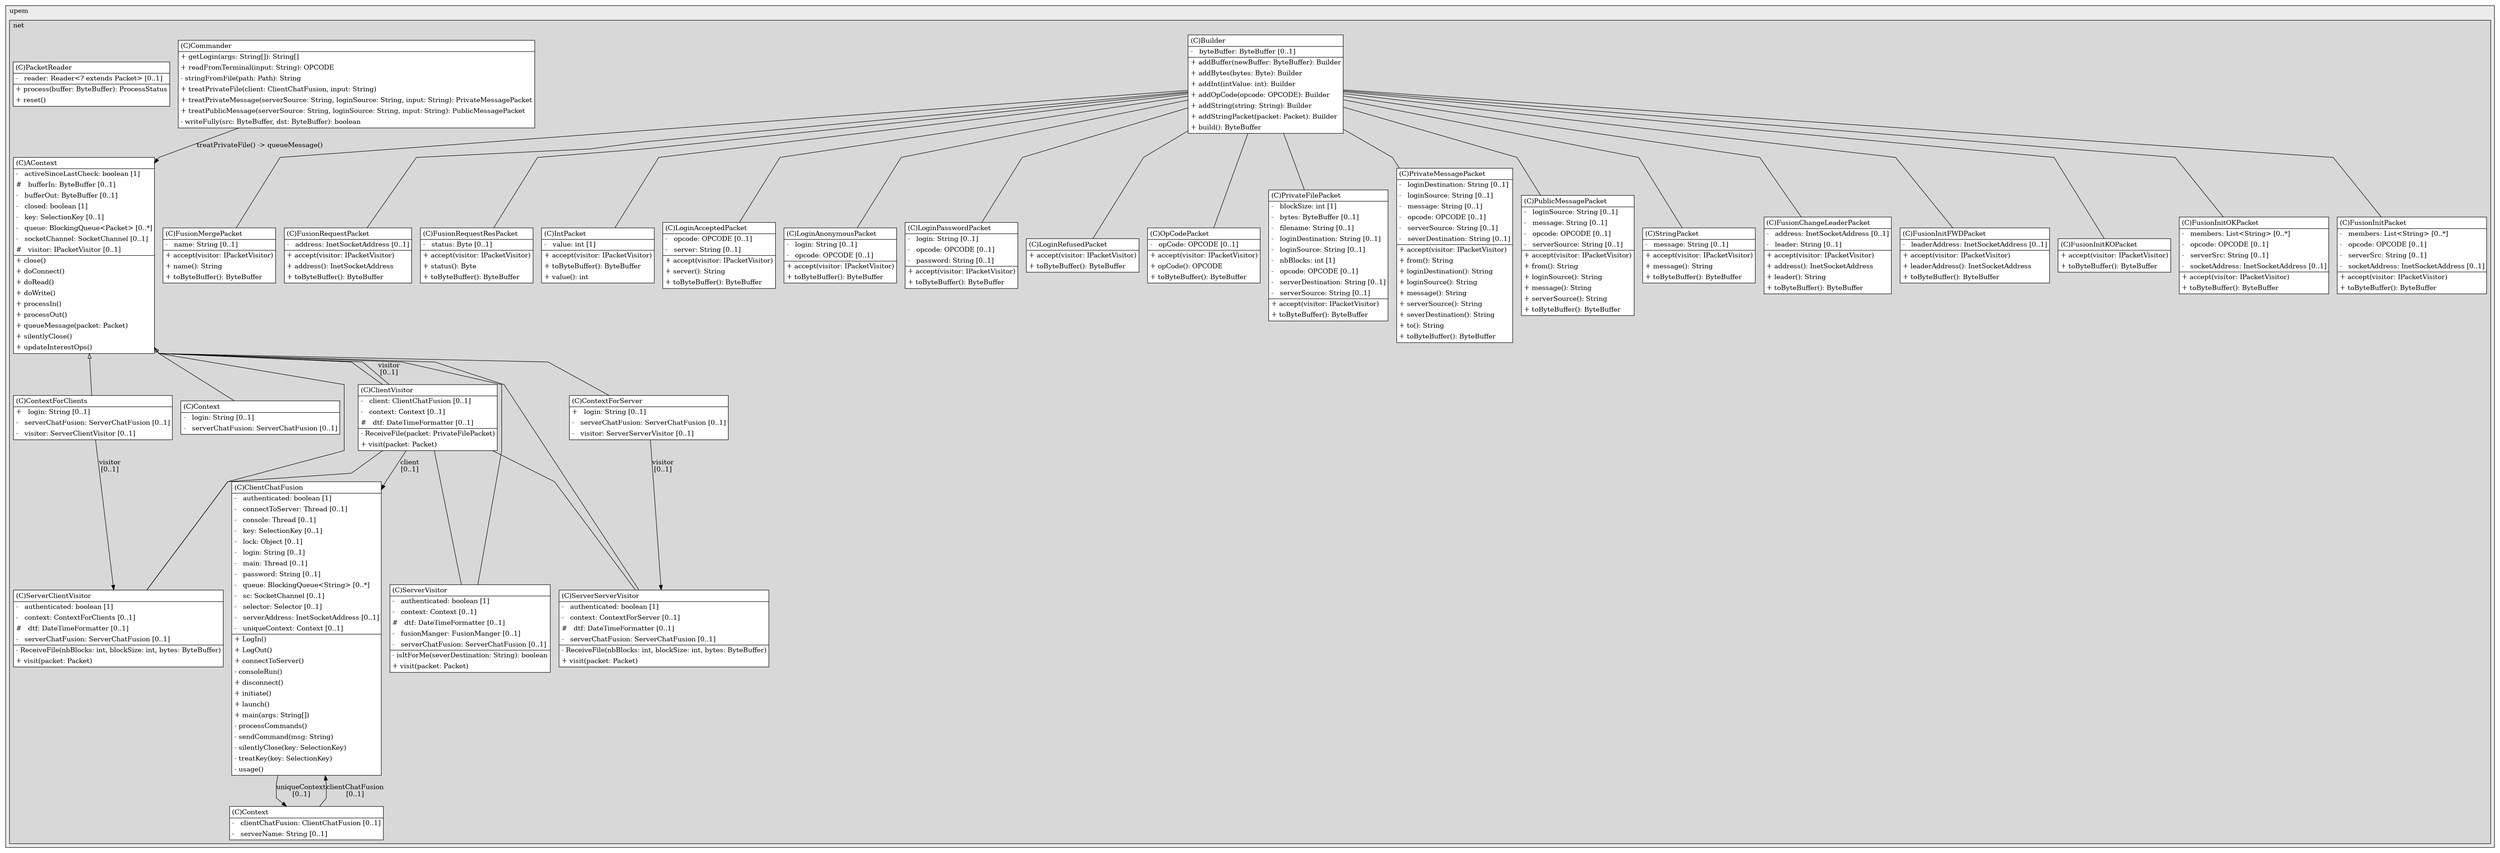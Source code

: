 @startuml

/' diagram meta data start
config=StructureConfiguration;
{
  "projectClassification": {
    "searchMode": "OpenProject", // OpenProject, AllProjects
    "includedProjects": "",
    "pathEndKeywords": "*.impl",
    "isClientPath": "",
    "isClientName": "",
    "isTestPath": "",
    "isTestName": "",
    "isMappingPath": "",
    "isMappingName": "",
    "isDataAccessPath": "",
    "isDataAccessName": "",
    "isDataStructurePath": "",
    "isDataStructureName": "",
    "isInterfaceStructuresPath": "",
    "isInterfaceStructuresName": "",
    "isEntryPointPath": "",
    "isEntryPointName": "",
    "treatFinalFieldsAsMandatory": false
  },
  "graphRestriction": {
    "classPackageExcludeFilter": "",
    "classPackageIncludeFilter": "",
    "classNameExcludeFilter": "",
    "classNameIncludeFilter": "",
    "methodNameExcludeFilter": "",
    "methodNameIncludeFilter": "",
    "removeByInheritance": "", // inheritance/annotation based filtering is done in a second step
    "removeByAnnotation": "",
    "removeByClassPackage": "", // cleanup the graph after inheritance/annotation based filtering is done
    "removeByClassName": "",
    "cutMappings": false,
    "cutEnum": true,
    "cutTests": true,
    "cutClient": true,
    "cutDataAccess": true,
    "cutInterfaceStructures": true,
    "cutDataStructures": true,
    "cutGetterAndSetter": true,
    "cutConstructors": true
  },
  "graphTraversal": {
    "forwardDepth": 3,
    "backwardDepth": 3,
    "classPackageExcludeFilter": "",
    "classPackageIncludeFilter": "",
    "classNameExcludeFilter": "",
    "classNameIncludeFilter": "",
    "methodNameExcludeFilter": "",
    "methodNameIncludeFilter": "",
    "hideMappings": false,
    "hideDataStructures": false,
    "hidePrivateMethods": true,
    "hideInterfaceCalls": true, // indirection: implementation -> interface (is hidden) -> implementation
    "onlyShowApplicationEntryPoints": false, // root node is included
    "useMethodCallsForStructureDiagram": "ForwardOnly" // ForwardOnly, BothDirections, No
  },
  "details": {
    "aggregation": "GroupByClass", // ByClass, GroupByClass, None
    "showClassGenericTypes": true,
    "showMethods": true,
    "showMethodParameterNames": true,
    "showMethodParameterTypes": true,
    "showMethodReturnType": true,
    "showPackageLevels": 2,
    "showDetailedClassStructure": true
  },
  "rootClass": "fr.upem.net.tcp.chatfusion.client.ClientChatFusion",
  "extensionCallbackMethod": "" // qualified.class.name#methodName - signature: public static String method(String)
}
diagram meta data end '/



digraph g {
    rankdir="TB"
    splines=polyline
    

'nodes 
subgraph cluster_3596419 { 
   	label=upem
	labeljust=l
	fillcolor="#ececec"
	style=filled
   
   subgraph cluster_1360230834 { 
   	label=net
	labeljust=l
	fillcolor="#d8d8d8"
	style=filled
   
   AContext1963540708[
	label=<<TABLE BORDER="1" CELLBORDER="0" CELLPADDING="4" CELLSPACING="0">
<TR><TD ALIGN="LEFT" >(C)AContext</TD></TR>
<HR/>
<TR><TD ALIGN="LEFT" >-   activeSinceLastCheck: boolean [1]</TD></TR>
<TR><TD ALIGN="LEFT" >#   bufferIn: ByteBuffer [0..1]</TD></TR>
<TR><TD ALIGN="LEFT" >-   bufferOut: ByteBuffer [0..1]</TD></TR>
<TR><TD ALIGN="LEFT" >-   closed: boolean [1]</TD></TR>
<TR><TD ALIGN="LEFT" >-   key: SelectionKey [0..1]</TD></TR>
<TR><TD ALIGN="LEFT" >-   queue: BlockingQueue&lt;Packet&gt; [0..*]</TD></TR>
<TR><TD ALIGN="LEFT" >-   socketChannel: SocketChannel [0..1]</TD></TR>
<TR><TD ALIGN="LEFT" >#   visitor: IPacketVisitor [0..1]</TD></TR>
<HR/>
<TR><TD ALIGN="LEFT" >+ close()</TD></TR>
<TR><TD ALIGN="LEFT" >+ doConnect()</TD></TR>
<TR><TD ALIGN="LEFT" >+ doRead()</TD></TR>
<TR><TD ALIGN="LEFT" >+ doWrite()</TD></TR>
<TR><TD ALIGN="LEFT" >+ processIn()</TD></TR>
<TR><TD ALIGN="LEFT" >+ processOut()</TD></TR>
<TR><TD ALIGN="LEFT" >+ queueMessage(packet: Packet)</TD></TR>
<TR><TD ALIGN="LEFT" >+ silentlyClose()</TD></TR>
<TR><TD ALIGN="LEFT" >+ updateInterestOps()</TD></TR>
</TABLE>>
	style=filled
	margin=0
	shape=plaintext
	fillcolor="#FFFFFF"
];

Builder1135106371[
	label=<<TABLE BORDER="1" CELLBORDER="0" CELLPADDING="4" CELLSPACING="0">
<TR><TD ALIGN="LEFT" >(C)Builder</TD></TR>
<HR/>
<TR><TD ALIGN="LEFT" >-   byteBuffer: ByteBuffer [0..1]</TD></TR>
<HR/>
<TR><TD ALIGN="LEFT" >+ addBuffer(newBuffer: ByteBuffer): Builder</TD></TR>
<TR><TD ALIGN="LEFT" >+ addBytes(bytes: Byte): Builder</TD></TR>
<TR><TD ALIGN="LEFT" >+ addInt(intValue: int): Builder</TD></TR>
<TR><TD ALIGN="LEFT" >+ addOpCode(opcode: OPCODE): Builder</TD></TR>
<TR><TD ALIGN="LEFT" >+ addString(string: String): Builder</TD></TR>
<TR><TD ALIGN="LEFT" >+ addStringPacket(packet: Packet): Builder</TD></TR>
<TR><TD ALIGN="LEFT" >+ build(): ByteBuffer</TD></TR>
</TABLE>>
	style=filled
	margin=0
	shape=plaintext
	fillcolor="#FFFFFF"
];

ClientChatFusion1030237686[
	label=<<TABLE BORDER="1" CELLBORDER="0" CELLPADDING="4" CELLSPACING="0">
<TR><TD ALIGN="LEFT" >(C)ClientChatFusion</TD></TR>
<HR/>
<TR><TD ALIGN="LEFT" >-   authenticated: boolean [1]</TD></TR>
<TR><TD ALIGN="LEFT" >-   connectToServer: Thread [0..1]</TD></TR>
<TR><TD ALIGN="LEFT" >-   console: Thread [0..1]</TD></TR>
<TR><TD ALIGN="LEFT" >-   key: SelectionKey [0..1]</TD></TR>
<TR><TD ALIGN="LEFT" >-   lock: Object [0..1]</TD></TR>
<TR><TD ALIGN="LEFT" >-   login: String [0..1]</TD></TR>
<TR><TD ALIGN="LEFT" >-   main: Thread [0..1]</TD></TR>
<TR><TD ALIGN="LEFT" >-   password: String [0..1]</TD></TR>
<TR><TD ALIGN="LEFT" >-   queue: BlockingQueue&lt;String&gt; [0..*]</TD></TR>
<TR><TD ALIGN="LEFT" >-   sc: SocketChannel [0..1]</TD></TR>
<TR><TD ALIGN="LEFT" >-   selector: Selector [0..1]</TD></TR>
<TR><TD ALIGN="LEFT" >-   serverAddress: InetSocketAddress [0..1]</TD></TR>
<TR><TD ALIGN="LEFT" >-   uniqueContext: Context [0..1]</TD></TR>
<HR/>
<TR><TD ALIGN="LEFT" >+ LogIn()</TD></TR>
<TR><TD ALIGN="LEFT" >+ LogOut()</TD></TR>
<TR><TD ALIGN="LEFT" >+ connectToServer()</TD></TR>
<TR><TD ALIGN="LEFT" >- consoleRun()</TD></TR>
<TR><TD ALIGN="LEFT" >+ disconnect()</TD></TR>
<TR><TD ALIGN="LEFT" >+ initiate()</TD></TR>
<TR><TD ALIGN="LEFT" >+ launch()</TD></TR>
<TR><TD ALIGN="LEFT" >+ main(args: String[])</TD></TR>
<TR><TD ALIGN="LEFT" >- processCommands()</TD></TR>
<TR><TD ALIGN="LEFT" >- sendCommand(msg: String)</TD></TR>
<TR><TD ALIGN="LEFT" >- silentlyClose(key: SelectionKey)</TD></TR>
<TR><TD ALIGN="LEFT" >- treatKey(key: SelectionKey)</TD></TR>
<TR><TD ALIGN="LEFT" >- usage()</TD></TR>
</TABLE>>
	style=filled
	margin=0
	shape=plaintext
	fillcolor="#FFFFFF"
];

ClientVisitor1478770595[
	label=<<TABLE BORDER="1" CELLBORDER="0" CELLPADDING="4" CELLSPACING="0">
<TR><TD ALIGN="LEFT" >(C)ClientVisitor</TD></TR>
<HR/>
<TR><TD ALIGN="LEFT" >-   client: ClientChatFusion [0..1]</TD></TR>
<TR><TD ALIGN="LEFT" >-   context: Context [0..1]</TD></TR>
<TR><TD ALIGN="LEFT" >#   dtf: DateTimeFormatter [0..1]</TD></TR>
<HR/>
<TR><TD ALIGN="LEFT" >- ReceiveFile(packet: PrivateFilePacket)</TD></TR>
<TR><TD ALIGN="LEFT" >+ visit(packet: Packet)</TD></TR>
</TABLE>>
	style=filled
	margin=0
	shape=plaintext
	fillcolor="#FFFFFF"
];

Commander50095398[
	label=<<TABLE BORDER="1" CELLBORDER="0" CELLPADDING="4" CELLSPACING="0">
<TR><TD ALIGN="LEFT" >(C)Commander</TD></TR>
<HR/>
<TR><TD ALIGN="LEFT" >+ getLogin(args: String[]): String[]</TD></TR>
<TR><TD ALIGN="LEFT" >+ readFromTerminal(input: String): OPCODE</TD></TR>
<TR><TD ALIGN="LEFT" >- stringFromFile(path: Path): String</TD></TR>
<TR><TD ALIGN="LEFT" >+ treatPrivateFile(client: ClientChatFusion, input: String)</TD></TR>
<TR><TD ALIGN="LEFT" >+ treatPrivateMessage(serverSource: String, loginSource: String, input: String): PrivateMessagePacket</TD></TR>
<TR><TD ALIGN="LEFT" >+ treatPublicMessage(serverSource: String, loginSource: String, input: String): PublicMessagePacket</TD></TR>
<TR><TD ALIGN="LEFT" >- writeFully(src: ByteBuffer, dst: ByteBuffer): boolean</TD></TR>
</TABLE>>
	style=filled
	margin=0
	shape=plaintext
	fillcolor="#FFFFFF"
];

Context1030237686[
	label=<<TABLE BORDER="1" CELLBORDER="0" CELLPADDING="4" CELLSPACING="0">
<TR><TD ALIGN="LEFT" >(C)Context</TD></TR>
<HR/>
<TR><TD ALIGN="LEFT" >-   clientChatFusion: ClientChatFusion [0..1]</TD></TR>
<TR><TD ALIGN="LEFT" >-   serverName: String [0..1]</TD></TR>
</TABLE>>
	style=filled
	margin=0
	shape=plaintext
	fillcolor="#FFFFFF"
];

Context1482123630[
	label=<<TABLE BORDER="1" CELLBORDER="0" CELLPADDING="4" CELLSPACING="0">
<TR><TD ALIGN="LEFT" >(C)Context</TD></TR>
<HR/>
<TR><TD ALIGN="LEFT" >-   login: String [0..1]</TD></TR>
<TR><TD ALIGN="LEFT" >-   serverChatFusion: ServerChatFusion [0..1]</TD></TR>
</TABLE>>
	style=filled
	margin=0
	shape=plaintext
	fillcolor="#FFFFFF"
];

ContextForClients1482123630[
	label=<<TABLE BORDER="1" CELLBORDER="0" CELLPADDING="4" CELLSPACING="0">
<TR><TD ALIGN="LEFT" >(C)ContextForClients</TD></TR>
<HR/>
<TR><TD ALIGN="LEFT" >+   login: String [0..1]</TD></TR>
<TR><TD ALIGN="LEFT" >-   serverChatFusion: ServerChatFusion [0..1]</TD></TR>
<TR><TD ALIGN="LEFT" >-   visitor: ServerClientVisitor [0..1]</TD></TR>
</TABLE>>
	style=filled
	margin=0
	shape=plaintext
	fillcolor="#FFFFFF"
];

ContextForServer1482123630[
	label=<<TABLE BORDER="1" CELLBORDER="0" CELLPADDING="4" CELLSPACING="0">
<TR><TD ALIGN="LEFT" >(C)ContextForServer</TD></TR>
<HR/>
<TR><TD ALIGN="LEFT" >+   login: String [0..1]</TD></TR>
<TR><TD ALIGN="LEFT" >-   serverChatFusion: ServerChatFusion [0..1]</TD></TR>
<TR><TD ALIGN="LEFT" >-   visitor: ServerServerVisitor [0..1]</TD></TR>
</TABLE>>
	style=filled
	margin=0
	shape=plaintext
	fillcolor="#FFFFFF"
];

FusionChangeLeaderPacket1392084659[
	label=<<TABLE BORDER="1" CELLBORDER="0" CELLPADDING="4" CELLSPACING="0">
<TR><TD ALIGN="LEFT" >(C)FusionChangeLeaderPacket</TD></TR>
<HR/>
<TR><TD ALIGN="LEFT" >-   address: InetSocketAddress [0..1]</TD></TR>
<TR><TD ALIGN="LEFT" >-   leader: String [0..1]</TD></TR>
<HR/>
<TR><TD ALIGN="LEFT" >+ accept(visitor: IPacketVisitor)</TD></TR>
<TR><TD ALIGN="LEFT" >+ address(): InetSocketAddress</TD></TR>
<TR><TD ALIGN="LEFT" >+ leader(): String</TD></TR>
<TR><TD ALIGN="LEFT" >+ toByteBuffer(): ByteBuffer</TD></TR>
</TABLE>>
	style=filled
	margin=0
	shape=plaintext
	fillcolor="#FFFFFF"
];

FusionInitFWDPacket1392084659[
	label=<<TABLE BORDER="1" CELLBORDER="0" CELLPADDING="4" CELLSPACING="0">
<TR><TD ALIGN="LEFT" >(C)FusionInitFWDPacket</TD></TR>
<HR/>
<TR><TD ALIGN="LEFT" >-   leaderAddress: InetSocketAddress [0..1]</TD></TR>
<HR/>
<TR><TD ALIGN="LEFT" >+ accept(visitor: IPacketVisitor)</TD></TR>
<TR><TD ALIGN="LEFT" >+ leaderAddress(): InetSocketAddress</TD></TR>
<TR><TD ALIGN="LEFT" >+ toByteBuffer(): ByteBuffer</TD></TR>
</TABLE>>
	style=filled
	margin=0
	shape=plaintext
	fillcolor="#FFFFFF"
];

FusionInitKOPacket1392084659[
	label=<<TABLE BORDER="1" CELLBORDER="0" CELLPADDING="4" CELLSPACING="0">
<TR><TD ALIGN="LEFT" >(C)FusionInitKOPacket</TD></TR>
<HR/>
<TR><TD ALIGN="LEFT" >+ accept(visitor: IPacketVisitor)</TD></TR>
<TR><TD ALIGN="LEFT" >+ toByteBuffer(): ByteBuffer</TD></TR>
</TABLE>>
	style=filled
	margin=0
	shape=plaintext
	fillcolor="#FFFFFF"
];

FusionInitOKPacket1392084659[
	label=<<TABLE BORDER="1" CELLBORDER="0" CELLPADDING="4" CELLSPACING="0">
<TR><TD ALIGN="LEFT" >(C)FusionInitOKPacket</TD></TR>
<HR/>
<TR><TD ALIGN="LEFT" >-   members: List&lt;String&gt; [0..*]</TD></TR>
<TR><TD ALIGN="LEFT" >-   opcode: OPCODE [0..1]</TD></TR>
<TR><TD ALIGN="LEFT" >-   serverSrc: String [0..1]</TD></TR>
<TR><TD ALIGN="LEFT" >-   socketAddress: InetSocketAddress [0..1]</TD></TR>
<HR/>
<TR><TD ALIGN="LEFT" >+ accept(visitor: IPacketVisitor)</TD></TR>
<TR><TD ALIGN="LEFT" >+ toByteBuffer(): ByteBuffer</TD></TR>
</TABLE>>
	style=filled
	margin=0
	shape=plaintext
	fillcolor="#FFFFFF"
];

FusionInitPacket1392084659[
	label=<<TABLE BORDER="1" CELLBORDER="0" CELLPADDING="4" CELLSPACING="0">
<TR><TD ALIGN="LEFT" >(C)FusionInitPacket</TD></TR>
<HR/>
<TR><TD ALIGN="LEFT" >-   members: List&lt;String&gt; [0..*]</TD></TR>
<TR><TD ALIGN="LEFT" >-   opcode: OPCODE [0..1]</TD></TR>
<TR><TD ALIGN="LEFT" >-   serverSrc: String [0..1]</TD></TR>
<TR><TD ALIGN="LEFT" >-   socketAddress: InetSocketAddress [0..1]</TD></TR>
<HR/>
<TR><TD ALIGN="LEFT" >+ accept(visitor: IPacketVisitor)</TD></TR>
<TR><TD ALIGN="LEFT" >+ toByteBuffer(): ByteBuffer</TD></TR>
</TABLE>>
	style=filled
	margin=0
	shape=plaintext
	fillcolor="#FFFFFF"
];

FusionMergePacket1392084659[
	label=<<TABLE BORDER="1" CELLBORDER="0" CELLPADDING="4" CELLSPACING="0">
<TR><TD ALIGN="LEFT" >(C)FusionMergePacket</TD></TR>
<HR/>
<TR><TD ALIGN="LEFT" >-   name: String [0..1]</TD></TR>
<HR/>
<TR><TD ALIGN="LEFT" >+ accept(visitor: IPacketVisitor)</TD></TR>
<TR><TD ALIGN="LEFT" >+ name(): String</TD></TR>
<TR><TD ALIGN="LEFT" >+ toByteBuffer(): ByteBuffer</TD></TR>
</TABLE>>
	style=filled
	margin=0
	shape=plaintext
	fillcolor="#FFFFFF"
];

FusionRequestPacket1392084659[
	label=<<TABLE BORDER="1" CELLBORDER="0" CELLPADDING="4" CELLSPACING="0">
<TR><TD ALIGN="LEFT" >(C)FusionRequestPacket</TD></TR>
<HR/>
<TR><TD ALIGN="LEFT" >-   address: InetSocketAddress [0..1]</TD></TR>
<HR/>
<TR><TD ALIGN="LEFT" >+ accept(visitor: IPacketVisitor)</TD></TR>
<TR><TD ALIGN="LEFT" >+ address(): InetSocketAddress</TD></TR>
<TR><TD ALIGN="LEFT" >+ toByteBuffer(): ByteBuffer</TD></TR>
</TABLE>>
	style=filled
	margin=0
	shape=plaintext
	fillcolor="#FFFFFF"
];

FusionRequestResPacket1392084659[
	label=<<TABLE BORDER="1" CELLBORDER="0" CELLPADDING="4" CELLSPACING="0">
<TR><TD ALIGN="LEFT" >(C)FusionRequestResPacket</TD></TR>
<HR/>
<TR><TD ALIGN="LEFT" >-   status: Byte [0..1]</TD></TR>
<HR/>
<TR><TD ALIGN="LEFT" >+ accept(visitor: IPacketVisitor)</TD></TR>
<TR><TD ALIGN="LEFT" >+ status(): Byte</TD></TR>
<TR><TD ALIGN="LEFT" >+ toByteBuffer(): ByteBuffer</TD></TR>
</TABLE>>
	style=filled
	margin=0
	shape=plaintext
	fillcolor="#FFFFFF"
];

IntPacket1392084659[
	label=<<TABLE BORDER="1" CELLBORDER="0" CELLPADDING="4" CELLSPACING="0">
<TR><TD ALIGN="LEFT" >(C)IntPacket</TD></TR>
<HR/>
<TR><TD ALIGN="LEFT" >-   value: int [1]</TD></TR>
<HR/>
<TR><TD ALIGN="LEFT" >+ accept(visitor: IPacketVisitor)</TD></TR>
<TR><TD ALIGN="LEFT" >+ toByteBuffer(): ByteBuffer</TD></TR>
<TR><TD ALIGN="LEFT" >+ value(): int</TD></TR>
</TABLE>>
	style=filled
	margin=0
	shape=plaintext
	fillcolor="#FFFFFF"
];

LoginAcceptedPacket1392084659[
	label=<<TABLE BORDER="1" CELLBORDER="0" CELLPADDING="4" CELLSPACING="0">
<TR><TD ALIGN="LEFT" >(C)LoginAcceptedPacket</TD></TR>
<HR/>
<TR><TD ALIGN="LEFT" >-   opcode: OPCODE [0..1]</TD></TR>
<TR><TD ALIGN="LEFT" >-   server: String [0..1]</TD></TR>
<HR/>
<TR><TD ALIGN="LEFT" >+ accept(visitor: IPacketVisitor)</TD></TR>
<TR><TD ALIGN="LEFT" >+ server(): String</TD></TR>
<TR><TD ALIGN="LEFT" >+ toByteBuffer(): ByteBuffer</TD></TR>
</TABLE>>
	style=filled
	margin=0
	shape=plaintext
	fillcolor="#FFFFFF"
];

LoginAnonymousPacket1392084659[
	label=<<TABLE BORDER="1" CELLBORDER="0" CELLPADDING="4" CELLSPACING="0">
<TR><TD ALIGN="LEFT" >(C)LoginAnonymousPacket</TD></TR>
<HR/>
<TR><TD ALIGN="LEFT" >-   login: String [0..1]</TD></TR>
<TR><TD ALIGN="LEFT" >-   opcode: OPCODE [0..1]</TD></TR>
<HR/>
<TR><TD ALIGN="LEFT" >+ accept(visitor: IPacketVisitor)</TD></TR>
<TR><TD ALIGN="LEFT" >+ toByteBuffer(): ByteBuffer</TD></TR>
</TABLE>>
	style=filled
	margin=0
	shape=plaintext
	fillcolor="#FFFFFF"
];

LoginPasswordPacket1392084659[
	label=<<TABLE BORDER="1" CELLBORDER="0" CELLPADDING="4" CELLSPACING="0">
<TR><TD ALIGN="LEFT" >(C)LoginPasswordPacket</TD></TR>
<HR/>
<TR><TD ALIGN="LEFT" >-   login: String [0..1]</TD></TR>
<TR><TD ALIGN="LEFT" >-   opcode: OPCODE [0..1]</TD></TR>
<TR><TD ALIGN="LEFT" >-   password: String [0..1]</TD></TR>
<HR/>
<TR><TD ALIGN="LEFT" >+ accept(visitor: IPacketVisitor)</TD></TR>
<TR><TD ALIGN="LEFT" >+ toByteBuffer(): ByteBuffer</TD></TR>
</TABLE>>
	style=filled
	margin=0
	shape=plaintext
	fillcolor="#FFFFFF"
];

LoginRefusedPacket1392084659[
	label=<<TABLE BORDER="1" CELLBORDER="0" CELLPADDING="4" CELLSPACING="0">
<TR><TD ALIGN="LEFT" >(C)LoginRefusedPacket</TD></TR>
<HR/>
<TR><TD ALIGN="LEFT" >+ accept(visitor: IPacketVisitor)</TD></TR>
<TR><TD ALIGN="LEFT" >+ toByteBuffer(): ByteBuffer</TD></TR>
</TABLE>>
	style=filled
	margin=0
	shape=plaintext
	fillcolor="#FFFFFF"
];

OpCodePacket1392084659[
	label=<<TABLE BORDER="1" CELLBORDER="0" CELLPADDING="4" CELLSPACING="0">
<TR><TD ALIGN="LEFT" >(C)OpCodePacket</TD></TR>
<HR/>
<TR><TD ALIGN="LEFT" >-   opCode: OPCODE [0..1]</TD></TR>
<HR/>
<TR><TD ALIGN="LEFT" >+ accept(visitor: IPacketVisitor)</TD></TR>
<TR><TD ALIGN="LEFT" >+ opCode(): OPCODE</TD></TR>
<TR><TD ALIGN="LEFT" >+ toByteBuffer(): ByteBuffer</TD></TR>
</TABLE>>
	style=filled
	margin=0
	shape=plaintext
	fillcolor="#FFFFFF"
];

PacketReader1452970734[
	label=<<TABLE BORDER="1" CELLBORDER="0" CELLPADDING="4" CELLSPACING="0">
<TR><TD ALIGN="LEFT" >(C)PacketReader</TD></TR>
<HR/>
<TR><TD ALIGN="LEFT" >-   reader: Reader&lt;? extends Packet&gt; [0..1]</TD></TR>
<HR/>
<TR><TD ALIGN="LEFT" >+ process(buffer: ByteBuffer): ProcessStatus</TD></TR>
<TR><TD ALIGN="LEFT" >+ reset()</TD></TR>
</TABLE>>
	style=filled
	margin=0
	shape=plaintext
	fillcolor="#FFFFFF"
];

PrivateFilePacket1392084659[
	label=<<TABLE BORDER="1" CELLBORDER="0" CELLPADDING="4" CELLSPACING="0">
<TR><TD ALIGN="LEFT" >(C)PrivateFilePacket</TD></TR>
<HR/>
<TR><TD ALIGN="LEFT" >-   blockSize: int [1]</TD></TR>
<TR><TD ALIGN="LEFT" >-   bytes: ByteBuffer [0..1]</TD></TR>
<TR><TD ALIGN="LEFT" >-   filename: String [0..1]</TD></TR>
<TR><TD ALIGN="LEFT" >-   loginDestination: String [0..1]</TD></TR>
<TR><TD ALIGN="LEFT" >-   loginSource: String [0..1]</TD></TR>
<TR><TD ALIGN="LEFT" >-   nbBlocks: int [1]</TD></TR>
<TR><TD ALIGN="LEFT" >-   opcode: OPCODE [0..1]</TD></TR>
<TR><TD ALIGN="LEFT" >-   serverDestination: String [0..1]</TD></TR>
<TR><TD ALIGN="LEFT" >-   serverSource: String [0..1]</TD></TR>
<HR/>
<TR><TD ALIGN="LEFT" >+ accept(visitor: IPacketVisitor)</TD></TR>
<TR><TD ALIGN="LEFT" >+ toByteBuffer(): ByteBuffer</TD></TR>
</TABLE>>
	style=filled
	margin=0
	shape=plaintext
	fillcolor="#FFFFFF"
];

PrivateMessagePacket1392084659[
	label=<<TABLE BORDER="1" CELLBORDER="0" CELLPADDING="4" CELLSPACING="0">
<TR><TD ALIGN="LEFT" >(C)PrivateMessagePacket</TD></TR>
<HR/>
<TR><TD ALIGN="LEFT" >-   loginDestination: String [0..1]</TD></TR>
<TR><TD ALIGN="LEFT" >-   loginSource: String [0..1]</TD></TR>
<TR><TD ALIGN="LEFT" >-   message: String [0..1]</TD></TR>
<TR><TD ALIGN="LEFT" >-   opcode: OPCODE [0..1]</TD></TR>
<TR><TD ALIGN="LEFT" >-   serverSource: String [0..1]</TD></TR>
<TR><TD ALIGN="LEFT" >-   severDestination: String [0..1]</TD></TR>
<HR/>
<TR><TD ALIGN="LEFT" >+ accept(visitor: IPacketVisitor)</TD></TR>
<TR><TD ALIGN="LEFT" >+ from(): String</TD></TR>
<TR><TD ALIGN="LEFT" >+ loginDestination(): String</TD></TR>
<TR><TD ALIGN="LEFT" >+ loginSource(): String</TD></TR>
<TR><TD ALIGN="LEFT" >+ message(): String</TD></TR>
<TR><TD ALIGN="LEFT" >+ serverSource(): String</TD></TR>
<TR><TD ALIGN="LEFT" >+ severDestination(): String</TD></TR>
<TR><TD ALIGN="LEFT" >+ to(): String</TD></TR>
<TR><TD ALIGN="LEFT" >+ toByteBuffer(): ByteBuffer</TD></TR>
</TABLE>>
	style=filled
	margin=0
	shape=plaintext
	fillcolor="#FFFFFF"
];

PublicMessagePacket1392084659[
	label=<<TABLE BORDER="1" CELLBORDER="0" CELLPADDING="4" CELLSPACING="0">
<TR><TD ALIGN="LEFT" >(C)PublicMessagePacket</TD></TR>
<HR/>
<TR><TD ALIGN="LEFT" >-   loginSource: String [0..1]</TD></TR>
<TR><TD ALIGN="LEFT" >-   message: String [0..1]</TD></TR>
<TR><TD ALIGN="LEFT" >-   opcode: OPCODE [0..1]</TD></TR>
<TR><TD ALIGN="LEFT" >-   serverSource: String [0..1]</TD></TR>
<HR/>
<TR><TD ALIGN="LEFT" >+ accept(visitor: IPacketVisitor)</TD></TR>
<TR><TD ALIGN="LEFT" >+ from(): String</TD></TR>
<TR><TD ALIGN="LEFT" >+ loginSource(): String</TD></TR>
<TR><TD ALIGN="LEFT" >+ message(): String</TD></TR>
<TR><TD ALIGN="LEFT" >+ serverSource(): String</TD></TR>
<TR><TD ALIGN="LEFT" >+ toByteBuffer(): ByteBuffer</TD></TR>
</TABLE>>
	style=filled
	margin=0
	shape=plaintext
	fillcolor="#FFFFFF"
];

ServerClientVisitor1478770595[
	label=<<TABLE BORDER="1" CELLBORDER="0" CELLPADDING="4" CELLSPACING="0">
<TR><TD ALIGN="LEFT" >(C)ServerClientVisitor</TD></TR>
<HR/>
<TR><TD ALIGN="LEFT" >-   authenticated: boolean [1]</TD></TR>
<TR><TD ALIGN="LEFT" >-   context: ContextForClients [0..1]</TD></TR>
<TR><TD ALIGN="LEFT" >#   dtf: DateTimeFormatter [0..1]</TD></TR>
<TR><TD ALIGN="LEFT" >-   serverChatFusion: ServerChatFusion [0..1]</TD></TR>
<HR/>
<TR><TD ALIGN="LEFT" >- ReceiveFile(nbBlocks: int, blockSize: int, bytes: ByteBuffer)</TD></TR>
<TR><TD ALIGN="LEFT" >+ visit(packet: Packet)</TD></TR>
</TABLE>>
	style=filled
	margin=0
	shape=plaintext
	fillcolor="#FFFFFF"
];

ServerServerVisitor1478770595[
	label=<<TABLE BORDER="1" CELLBORDER="0" CELLPADDING="4" CELLSPACING="0">
<TR><TD ALIGN="LEFT" >(C)ServerServerVisitor</TD></TR>
<HR/>
<TR><TD ALIGN="LEFT" >-   authenticated: boolean [1]</TD></TR>
<TR><TD ALIGN="LEFT" >-   context: ContextForServer [0..1]</TD></TR>
<TR><TD ALIGN="LEFT" >#   dtf: DateTimeFormatter [0..1]</TD></TR>
<TR><TD ALIGN="LEFT" >-   serverChatFusion: ServerChatFusion [0..1]</TD></TR>
<HR/>
<TR><TD ALIGN="LEFT" >- ReceiveFile(nbBlocks: int, blockSize: int, bytes: ByteBuffer)</TD></TR>
<TR><TD ALIGN="LEFT" >+ visit(packet: Packet)</TD></TR>
</TABLE>>
	style=filled
	margin=0
	shape=plaintext
	fillcolor="#FFFFFF"
];

ServerVisitor1478770595[
	label=<<TABLE BORDER="1" CELLBORDER="0" CELLPADDING="4" CELLSPACING="0">
<TR><TD ALIGN="LEFT" >(C)ServerVisitor</TD></TR>
<HR/>
<TR><TD ALIGN="LEFT" >-   authenticated: boolean [1]</TD></TR>
<TR><TD ALIGN="LEFT" >-   context: Context [0..1]</TD></TR>
<TR><TD ALIGN="LEFT" >#   dtf: DateTimeFormatter [0..1]</TD></TR>
<TR><TD ALIGN="LEFT" >-   fusionManger: FusionManger [0..1]</TD></TR>
<TR><TD ALIGN="LEFT" >-   serverChatFusion: ServerChatFusion [0..1]</TD></TR>
<HR/>
<TR><TD ALIGN="LEFT" >- isItForMe(severDestination: String): boolean</TD></TR>
<TR><TD ALIGN="LEFT" >+ visit(packet: Packet)</TD></TR>
</TABLE>>
	style=filled
	margin=0
	shape=plaintext
	fillcolor="#FFFFFF"
];

StringPacket1392084659[
	label=<<TABLE BORDER="1" CELLBORDER="0" CELLPADDING="4" CELLSPACING="0">
<TR><TD ALIGN="LEFT" >(C)StringPacket</TD></TR>
<HR/>
<TR><TD ALIGN="LEFT" >-   message: String [0..1]</TD></TR>
<HR/>
<TR><TD ALIGN="LEFT" >+ accept(visitor: IPacketVisitor)</TD></TR>
<TR><TD ALIGN="LEFT" >+ message(): String</TD></TR>
<TR><TD ALIGN="LEFT" >+ toByteBuffer(): ByteBuffer</TD></TR>
</TABLE>>
	style=filled
	margin=0
	shape=plaintext
	fillcolor="#FFFFFF"
];
} 
} 

'edges    
AContext1963540708 -> ClientVisitor1478770595[arrowhead=none];
AContext1963540708 -> ClientVisitor1478770595[label="visitor
[0..1]", arrowhead=none];
AContext1963540708 -> Context1482123630[arrowhead=none, arrowtail=empty, dir=both];
AContext1963540708 -> ContextForClients1482123630[arrowhead=none, arrowtail=empty, dir=both];
AContext1963540708 -> ContextForServer1482123630[arrowhead=none, arrowtail=empty, dir=both];
AContext1963540708 -> ServerClientVisitor1478770595[arrowhead=none];
AContext1963540708 -> ServerServerVisitor1478770595[arrowhead=none];
AContext1963540708 -> ServerVisitor1478770595[arrowhead=none];
Builder1135106371 -> FusionChangeLeaderPacket1392084659[arrowhead=none];
Builder1135106371 -> FusionInitFWDPacket1392084659[arrowhead=none];
Builder1135106371 -> FusionInitKOPacket1392084659[arrowhead=none];
Builder1135106371 -> FusionInitOKPacket1392084659[arrowhead=none];
Builder1135106371 -> FusionInitPacket1392084659[arrowhead=none];
Builder1135106371 -> FusionMergePacket1392084659[arrowhead=none];
Builder1135106371 -> FusionRequestPacket1392084659[arrowhead=none];
Builder1135106371 -> FusionRequestResPacket1392084659[arrowhead=none];
Builder1135106371 -> IntPacket1392084659[arrowhead=none];
Builder1135106371 -> LoginAcceptedPacket1392084659[arrowhead=none];
Builder1135106371 -> LoginAnonymousPacket1392084659[arrowhead=none];
Builder1135106371 -> LoginPasswordPacket1392084659[arrowhead=none];
Builder1135106371 -> LoginRefusedPacket1392084659[arrowhead=none];
Builder1135106371 -> OpCodePacket1392084659[arrowhead=none];
Builder1135106371 -> PrivateFilePacket1392084659[arrowhead=none];
Builder1135106371 -> PrivateMessagePacket1392084659[arrowhead=none];
Builder1135106371 -> PublicMessagePacket1392084659[arrowhead=none];
Builder1135106371 -> StringPacket1392084659[arrowhead=none];
ClientChatFusion1030237686 -> Context1030237686[label="uniqueContext
[0..1]"];
ClientVisitor1478770595 -> ClientChatFusion1030237686[label="client
[0..1]"];
ClientVisitor1478770595 -> ServerClientVisitor1478770595[arrowhead=none];
ClientVisitor1478770595 -> ServerServerVisitor1478770595[arrowhead=none];
ClientVisitor1478770595 -> ServerVisitor1478770595[arrowhead=none];
Commander50095398 -> AContext1963540708[label="treatPrivateFile() -> queueMessage()"];
Context1030237686 -> ClientChatFusion1030237686[label="clientChatFusion
[0..1]"];
ContextForClients1482123630 -> ServerClientVisitor1478770595[label="visitor
[0..1]"];
ContextForServer1482123630 -> ServerServerVisitor1478770595[label="visitor
[0..1]"];
    
}
@enduml